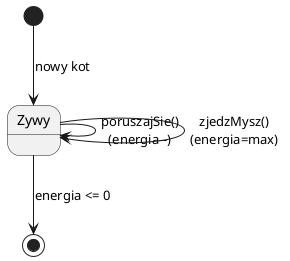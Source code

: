 @startuml

[*] --> Zywy : nowy kot
Zywy --> Zywy : poruszajSie()\n(energia--)
Zywy --> Zywy : zjedzMysz()\n(energia=max)
Zywy --> [*] : energia <= 0

@enduml@startuml

       [*] --> Zywy : nowy kot
       Zywy --> Zywy : poruszajSie()\n(energia--)
       Zywy --> Zywy : zjedzMysz()\n(energia=max)
       Zywy --> [*] : energia <= 0

       @enduml